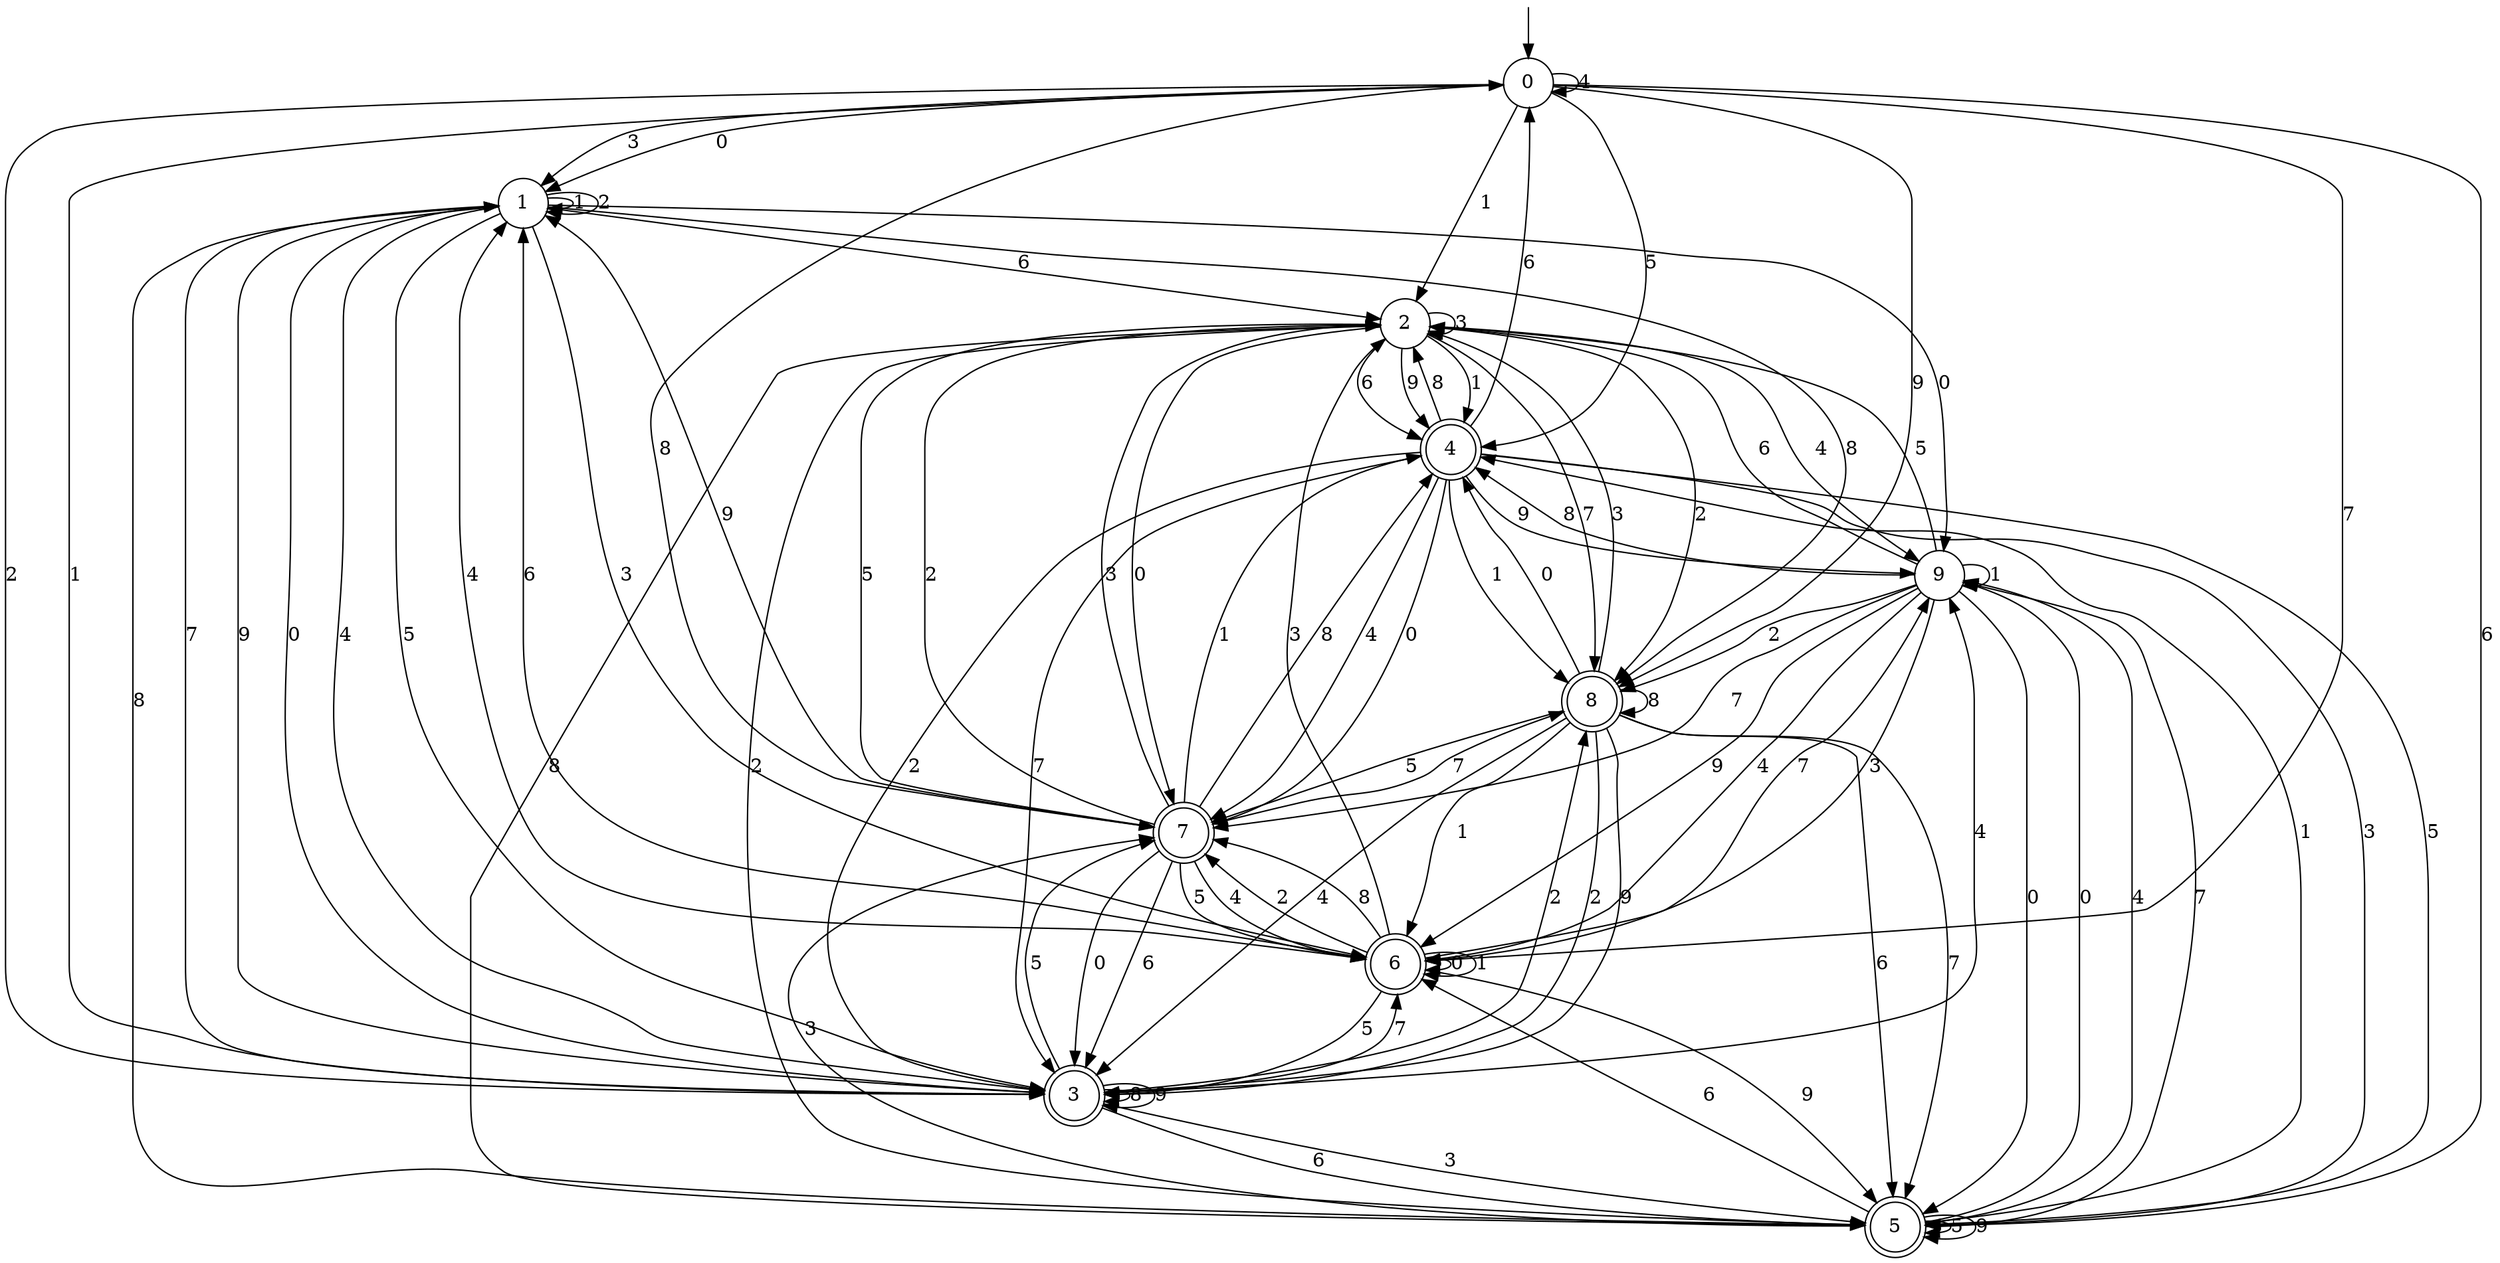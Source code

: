 digraph g {

	s0 [shape="circle" label="0"];
	s1 [shape="circle" label="1"];
	s2 [shape="circle" label="2"];
	s3 [shape="doublecircle" label="3"];
	s4 [shape="doublecircle" label="4"];
	s5 [shape="doublecircle" label="5"];
	s6 [shape="doublecircle" label="6"];
	s7 [shape="doublecircle" label="7"];
	s8 [shape="doublecircle" label="8"];
	s9 [shape="circle" label="9"];
	s0 -> s1 [label="0"];
	s0 -> s2 [label="1"];
	s0 -> s3 [label="2"];
	s0 -> s1 [label="3"];
	s0 -> s0 [label="4"];
	s0 -> s4 [label="5"];
	s0 -> s5 [label="6"];
	s0 -> s6 [label="7"];
	s0 -> s7 [label="8"];
	s0 -> s8 [label="9"];
	s1 -> s9 [label="0"];
	s1 -> s1 [label="1"];
	s1 -> s1 [label="2"];
	s1 -> s6 [label="3"];
	s1 -> s3 [label="4"];
	s1 -> s3 [label="5"];
	s1 -> s2 [label="6"];
	s1 -> s3 [label="7"];
	s1 -> s8 [label="8"];
	s1 -> s3 [label="9"];
	s2 -> s7 [label="0"];
	s2 -> s4 [label="1"];
	s2 -> s8 [label="2"];
	s2 -> s2 [label="3"];
	s2 -> s9 [label="4"];
	s2 -> s7 [label="5"];
	s2 -> s4 [label="6"];
	s2 -> s8 [label="7"];
	s2 -> s5 [label="8"];
	s2 -> s4 [label="9"];
	s3 -> s1 [label="0"];
	s3 -> s0 [label="1"];
	s3 -> s8 [label="2"];
	s3 -> s5 [label="3"];
	s3 -> s9 [label="4"];
	s3 -> s7 [label="5"];
	s3 -> s5 [label="6"];
	s3 -> s6 [label="7"];
	s3 -> s3 [label="8"];
	s3 -> s3 [label="9"];
	s4 -> s7 [label="0"];
	s4 -> s8 [label="1"];
	s4 -> s3 [label="2"];
	s4 -> s5 [label="3"];
	s4 -> s7 [label="4"];
	s4 -> s5 [label="5"];
	s4 -> s0 [label="6"];
	s4 -> s3 [label="7"];
	s4 -> s2 [label="8"];
	s4 -> s9 [label="9"];
	s5 -> s9 [label="0"];
	s5 -> s4 [label="1"];
	s5 -> s2 [label="2"];
	s5 -> s7 [label="3"];
	s5 -> s9 [label="4"];
	s5 -> s5 [label="5"];
	s5 -> s6 [label="6"];
	s5 -> s9 [label="7"];
	s5 -> s1 [label="8"];
	s5 -> s5 [label="9"];
	s6 -> s6 [label="0"];
	s6 -> s6 [label="1"];
	s6 -> s7 [label="2"];
	s6 -> s2 [label="3"];
	s6 -> s1 [label="4"];
	s6 -> s3 [label="5"];
	s6 -> s1 [label="6"];
	s6 -> s9 [label="7"];
	s6 -> s7 [label="8"];
	s6 -> s5 [label="9"];
	s7 -> s3 [label="0"];
	s7 -> s4 [label="1"];
	s7 -> s2 [label="2"];
	s7 -> s2 [label="3"];
	s7 -> s6 [label="4"];
	s7 -> s6 [label="5"];
	s7 -> s3 [label="6"];
	s7 -> s8 [label="7"];
	s7 -> s4 [label="8"];
	s7 -> s1 [label="9"];
	s8 -> s4 [label="0"];
	s8 -> s6 [label="1"];
	s8 -> s3 [label="2"];
	s8 -> s2 [label="3"];
	s8 -> s3 [label="4"];
	s8 -> s7 [label="5"];
	s8 -> s5 [label="6"];
	s8 -> s5 [label="7"];
	s8 -> s8 [label="8"];
	s8 -> s3 [label="9"];
	s9 -> s5 [label="0"];
	s9 -> s9 [label="1"];
	s9 -> s8 [label="2"];
	s9 -> s6 [label="3"];
	s9 -> s6 [label="4"];
	s9 -> s2 [label="5"];
	s9 -> s2 [label="6"];
	s9 -> s7 [label="7"];
	s9 -> s4 [label="8"];
	s9 -> s6 [label="9"];

__start0 [label="" shape="none" width="0" height="0"];
__start0 -> s0;

}
